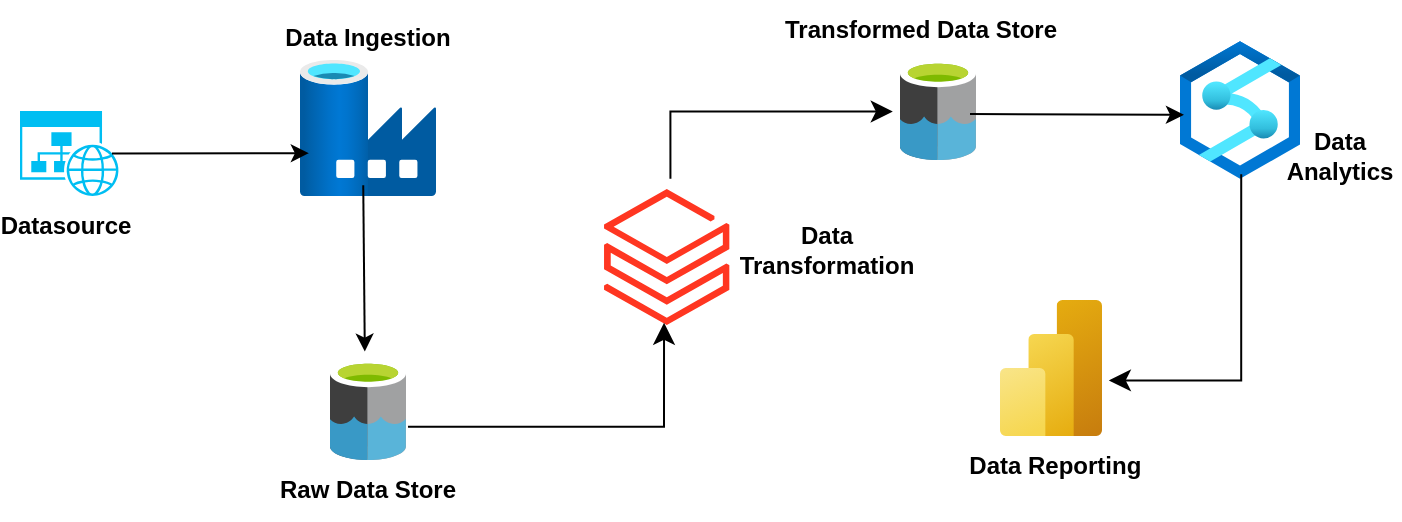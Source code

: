 <mxfile version="26.0.4">
  <diagram name="Page-1" id="zr0bJbo7yBA1eB0JLwXo">
    <mxGraphModel dx="1274" dy="605" grid="0" gridSize="10" guides="1" tooltips="1" connect="1" arrows="1" fold="1" page="1" pageScale="1" pageWidth="850" pageHeight="1100" math="0" shadow="0">
      <root>
        <mxCell id="0" />
        <mxCell id="1" parent="0" />
        <mxCell id="bWbueX5EqCeAqqkmhF2K-1" value="" style="image;aspect=fixed;html=1;points=[];align=center;fontSize=12;image=img/lib/azure2/analytics/Azure_Synapse_Analytics.svg;" vertex="1" parent="1">
          <mxGeometry x="650" y="60.5" width="60" height="69" as="geometry" />
        </mxCell>
        <mxCell id="bWbueX5EqCeAqqkmhF2K-2" value="" style="image;aspect=fixed;html=1;points=[];align=center;fontSize=12;image=img/lib/azure2/analytics/Power_BI_Embedded.svg;" vertex="1" parent="1">
          <mxGeometry x="560" y="190" width="51" height="68" as="geometry" />
        </mxCell>
        <mxCell id="bWbueX5EqCeAqqkmhF2K-3" value="" style="image;aspect=fixed;html=1;points=[];align=center;fontSize=12;image=img/lib/azure2/databases/Data_Factory.svg;" vertex="1" parent="1">
          <mxGeometry x="210" y="70" width="68" height="68" as="geometry" />
        </mxCell>
        <mxCell id="bWbueX5EqCeAqqkmhF2K-4" value="" style="image;aspect=fixed;html=1;points=[];align=center;fontSize=12;image=img/lib/azure2/analytics/Azure_Databricks.svg;" vertex="1" parent="1">
          <mxGeometry x="362" y="134.5" width="62.8" height="68" as="geometry" />
        </mxCell>
        <mxCell id="bWbueX5EqCeAqqkmhF2K-5" value="" style="verticalLabelPosition=bottom;html=1;verticalAlign=top;align=center;strokeColor=none;fillColor=#00BEF2;shape=mxgraph.azure.website_generic;pointerEvents=1;" vertex="1" parent="1">
          <mxGeometry x="70" y="95.5" width="50" height="42.5" as="geometry" />
        </mxCell>
        <mxCell id="bWbueX5EqCeAqqkmhF2K-6" value="" style="image;sketch=0;aspect=fixed;html=1;points=[];align=center;fontSize=12;image=img/lib/mscae/Data_Lake.svg;" vertex="1" parent="1">
          <mxGeometry x="225" y="220" width="38" height="50" as="geometry" />
        </mxCell>
        <mxCell id="bWbueX5EqCeAqqkmhF2K-7" value="" style="image;sketch=0;aspect=fixed;html=1;points=[];align=center;fontSize=12;image=img/lib/mscae/Data_Lake.svg;" vertex="1" parent="1">
          <mxGeometry x="510" y="70" width="38" height="50" as="geometry" />
        </mxCell>
        <mxCell id="bWbueX5EqCeAqqkmhF2K-8" value="" style="endArrow=classic;html=1;rounded=0;entryX=0.065;entryY=0.685;entryDx=0;entryDy=0;entryPerimeter=0;exitX=0.92;exitY=0.5;exitDx=0;exitDy=0;exitPerimeter=0;" edge="1" parent="1" source="bWbueX5EqCeAqqkmhF2K-5" target="bWbueX5EqCeAqqkmhF2K-3">
          <mxGeometry width="50" height="50" relative="1" as="geometry">
            <mxPoint x="400" y="340" as="sourcePoint" />
            <mxPoint x="450" y="290" as="targetPoint" />
          </mxGeometry>
        </mxCell>
        <mxCell id="bWbueX5EqCeAqqkmhF2K-9" value="" style="endArrow=classic;html=1;rounded=0;exitX=0.465;exitY=0.921;exitDx=0;exitDy=0;exitPerimeter=0;entryX=0.458;entryY=-0.084;entryDx=0;entryDy=0;entryPerimeter=0;" edge="1" parent="1" source="bWbueX5EqCeAqqkmhF2K-3" target="bWbueX5EqCeAqqkmhF2K-6">
          <mxGeometry width="50" height="50" relative="1" as="geometry">
            <mxPoint x="400" y="340" as="sourcePoint" />
            <mxPoint x="450" y="290" as="targetPoint" />
          </mxGeometry>
        </mxCell>
        <mxCell id="bWbueX5EqCeAqqkmhF2K-10" value="" style="edgeStyle=segmentEdgeStyle;endArrow=classic;html=1;curved=0;rounded=0;endSize=8;startSize=8;exitX=1.026;exitY=0.668;exitDx=0;exitDy=0;exitPerimeter=0;entryX=0.478;entryY=0.984;entryDx=0;entryDy=0;entryPerimeter=0;" edge="1" parent="1" source="bWbueX5EqCeAqqkmhF2K-6" target="bWbueX5EqCeAqqkmhF2K-4">
          <mxGeometry width="50" height="50" relative="1" as="geometry">
            <mxPoint x="400" y="340" as="sourcePoint" />
            <mxPoint x="450" y="290" as="targetPoint" />
          </mxGeometry>
        </mxCell>
        <mxCell id="bWbueX5EqCeAqqkmhF2K-11" value="" style="edgeStyle=segmentEdgeStyle;endArrow=classic;html=1;curved=0;rounded=0;endSize=8;startSize=8;entryX=-0.095;entryY=0.516;entryDx=0;entryDy=0;entryPerimeter=0;exitX=0.529;exitY=-0.075;exitDx=0;exitDy=0;exitPerimeter=0;" edge="1" parent="1" source="bWbueX5EqCeAqqkmhF2K-4" target="bWbueX5EqCeAqqkmhF2K-7">
          <mxGeometry width="50" height="50" relative="1" as="geometry">
            <mxPoint x="425" y="172.7" as="sourcePoint" />
            <mxPoint x="499.794" y="134.5" as="targetPoint" />
            <Array as="points">
              <mxPoint x="395" y="96" />
            </Array>
          </mxGeometry>
        </mxCell>
        <mxCell id="bWbueX5EqCeAqqkmhF2K-14" value="" style="endArrow=classic;html=1;rounded=0;entryX=0.033;entryY=0.535;entryDx=0;entryDy=0;entryPerimeter=0;" edge="1" parent="1" target="bWbueX5EqCeAqqkmhF2K-1">
          <mxGeometry width="50" height="50" relative="1" as="geometry">
            <mxPoint x="545" y="97" as="sourcePoint" />
            <mxPoint x="450" y="290" as="targetPoint" />
          </mxGeometry>
        </mxCell>
        <mxCell id="bWbueX5EqCeAqqkmhF2K-15" value="" style="edgeStyle=segmentEdgeStyle;endArrow=classic;html=1;curved=0;rounded=0;endSize=8;startSize=8;entryX=1.067;entryY=0.591;entryDx=0;entryDy=0;entryPerimeter=0;" edge="1" parent="1" target="bWbueX5EqCeAqqkmhF2K-2">
          <mxGeometry width="50" height="50" relative="1" as="geometry">
            <mxPoint x="680.61" y="127.07" as="sourcePoint" />
            <mxPoint x="610.998" y="202.498" as="targetPoint" />
            <Array as="points">
              <mxPoint x="681" y="230" />
            </Array>
          </mxGeometry>
        </mxCell>
        <mxCell id="bWbueX5EqCeAqqkmhF2K-16" value="&lt;b&gt;Datasource&lt;/b&gt;" style="text;html=1;align=center;verticalAlign=middle;whiteSpace=wrap;rounded=0;" vertex="1" parent="1">
          <mxGeometry x="63" y="138" width="60" height="30" as="geometry" />
        </mxCell>
        <mxCell id="bWbueX5EqCeAqqkmhF2K-17" value="&lt;div&gt;&lt;b style=&quot;background-color: transparent; color: light-dark(rgb(0, 0, 0), rgb(255, 255, 255));&quot;&gt;Data Ingestion&lt;/b&gt;&lt;br&gt;&lt;/div&gt;" style="text;html=1;align=center;verticalAlign=middle;whiteSpace=wrap;rounded=0;" vertex="1" parent="1">
          <mxGeometry x="184" y="44" width="120" height="30" as="geometry" />
        </mxCell>
        <mxCell id="bWbueX5EqCeAqqkmhF2K-18" value="&lt;b&gt;Raw Data Store&lt;/b&gt;" style="text;html=1;align=center;verticalAlign=middle;whiteSpace=wrap;rounded=0;" vertex="1" parent="1">
          <mxGeometry x="194" y="270" width="100" height="30" as="geometry" />
        </mxCell>
        <mxCell id="bWbueX5EqCeAqqkmhF2K-19" value="&lt;b&gt;Data Transformation&lt;/b&gt;" style="text;html=1;align=center;verticalAlign=middle;whiteSpace=wrap;rounded=0;" vertex="1" parent="1">
          <mxGeometry x="440" y="150" width="67" height="30" as="geometry" />
        </mxCell>
        <mxCell id="bWbueX5EqCeAqqkmhF2K-20" value="&lt;b&gt;Transformed Data Store&lt;/b&gt;" style="text;html=1;align=center;verticalAlign=middle;resizable=0;points=[];autosize=1;strokeColor=none;fillColor=none;rotation=0;" vertex="1" parent="1">
          <mxGeometry x="440" y="40" width="160" height="30" as="geometry" />
        </mxCell>
        <mxCell id="bWbueX5EqCeAqqkmhF2K-21" value="&lt;b&gt;Data Analytics&lt;/b&gt;" style="text;html=1;align=center;verticalAlign=middle;whiteSpace=wrap;rounded=0;" vertex="1" parent="1">
          <mxGeometry x="700" y="98" width="60" height="40" as="geometry" />
        </mxCell>
        <mxCell id="bWbueX5EqCeAqqkmhF2K-22" value="&lt;b&gt;&amp;nbsp;Data Reporting&lt;/b&gt;" style="text;html=1;align=center;verticalAlign=middle;whiteSpace=wrap;rounded=0;" vertex="1" parent="1">
          <mxGeometry x="533.75" y="258" width="103.5" height="30" as="geometry" />
        </mxCell>
      </root>
    </mxGraphModel>
  </diagram>
</mxfile>
